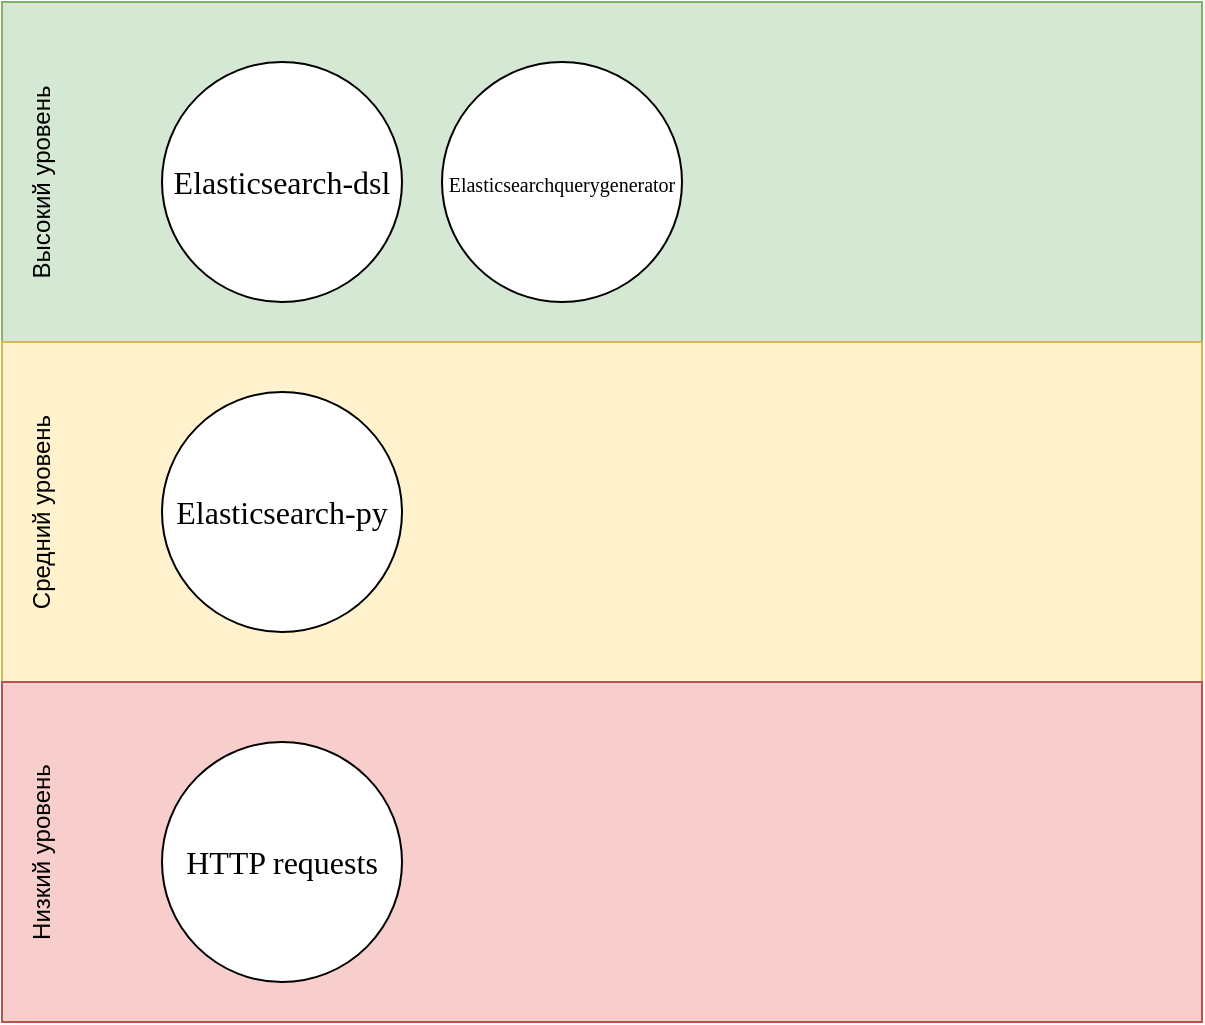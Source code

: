 <mxfile version="24.4.13" type="device">
  <diagram name="Страница — 1" id="yZozWYyuqssQquqbpveR">
    <mxGraphModel dx="954" dy="674" grid="1" gridSize="10" guides="1" tooltips="1" connect="1" arrows="1" fold="1" page="1" pageScale="1" pageWidth="827" pageHeight="1169" math="0" shadow="0">
      <root>
        <mxCell id="0" />
        <mxCell id="1" parent="0" />
        <mxCell id="6aC3iOeMLh546gNv-Glp-1" value="" style="rounded=0;whiteSpace=wrap;html=1;fillColor=#d5e8d4;strokeColor=#82b366;" vertex="1" parent="1">
          <mxGeometry width="600" height="170" as="geometry" />
        </mxCell>
        <mxCell id="6aC3iOeMLh546gNv-Glp-2" value="" style="rounded=0;whiteSpace=wrap;html=1;fillColor=#fff2cc;strokeColor=#d6b656;" vertex="1" parent="1">
          <mxGeometry y="170" width="600" height="170" as="geometry" />
        </mxCell>
        <mxCell id="6aC3iOeMLh546gNv-Glp-3" value="" style="rounded=0;whiteSpace=wrap;html=1;fillColor=#f8cecc;strokeColor=#b85450;" vertex="1" parent="1">
          <mxGeometry y="340" width="600" height="170" as="geometry" />
        </mxCell>
        <mxCell id="6aC3iOeMLh546gNv-Glp-5" value="Высокий уровень" style="text;html=1;align=center;verticalAlign=middle;whiteSpace=wrap;rounded=0;rotation=270;" vertex="1" parent="1">
          <mxGeometry x="-55" y="75" width="150" height="30" as="geometry" />
        </mxCell>
        <mxCell id="6aC3iOeMLh546gNv-Glp-6" value="Средний уровень&lt;span style=&quot;color: rgba(0, 0, 0, 0); font-family: monospace; font-size: 0px; text-align: start; text-wrap: nowrap;&quot;&gt;%3CmxGraphModel%3E%3Croot%3E%3CmxCell%20id%3D%220%22%2F%3E%3CmxCell%20id%3D%221%22%20parent%3D%220%22%2F%3E%3CmxCell%20id%3D%222%22%20value%3D%22%D0%92%D1%8B%D1%81%D0%BE%D0%BA%D0%B8%D0%B9%20%D1%83%D1%80%D0%BE%D0%B2%D0%B5%D0%BD%D1%8C%22%20style%3D%22text%3Bhtml%3D1%3Balign%3Dcenter%3BverticalAlign%3Dmiddle%3BwhiteSpace%3Dwrap%3Brounded%3D0%3Brotation%3D270%3B%22%20vertex%3D%221%22%20parent%3D%221%22%3E%3CmxGeometry%20x%3D%22-55%22%20y%3D%2275%22%20width%3D%22150%22%20height%3D%2230%22%20as%3D%22geometry%22%2F%3E%3C%2FmxCell%3E%3C%2Froot%3E%3C%2FmxGraphModel%3E&lt;/span&gt;" style="text;html=1;align=center;verticalAlign=middle;whiteSpace=wrap;rounded=0;rotation=270;" vertex="1" parent="1">
          <mxGeometry x="-55" y="240" width="150" height="30" as="geometry" />
        </mxCell>
        <mxCell id="6aC3iOeMLh546gNv-Glp-7" value="Низкий уровень&lt;span style=&quot;color: rgba(0, 0, 0, 0); font-family: monospace; font-size: 0px; text-align: start; text-wrap: nowrap;&quot;&gt;%3CmxGraphModel%3E%3Croot%3E%3CmxCell%20id%3D%220%22%2F%3E%3CmxCell%20id%3D%221%22%20parent%3D%220%22%2F%3E%3CmxCell%20id%3D%222%22%20value%3D%22%D0%92%D1%8B%D1%81%D0%BE%D0%BA%D0%B8%D0%B9%20%D1%83%D1%80%D0%BE%D0%B2%D0%B5%D0%BD%D1%8C%22%20style%3D%22text%3Bhtml%3D1%3Balign%3Dcenter%3BverticalAlign%3Dmiddle%3BwhiteSpace%3Dwrap%3Brounded%3D0%3Brotation%3D270%3B%22%20vertex%3D%221%22%20parent%3D%221%22%3E%3CmxGeometry%20x%3D%22-55%22%20y%3D%2275%22%20width%3D%22150%22%20height%3D%2230%22%20as%3D%22geometry%22%2F%3E%3C%2FmxCell%3E%3C%2Froot%3E%3C%2FmxGraphModel%3E&lt;/span&gt;" style="text;html=1;align=center;verticalAlign=middle;whiteSpace=wrap;rounded=0;rotation=270;" vertex="1" parent="1">
          <mxGeometry x="-55" y="410" width="150" height="30" as="geometry" />
        </mxCell>
        <mxCell id="6aC3iOeMLh546gNv-Glp-8" value="&lt;span style=&quot;text-align: start; font-size: 12pt; line-height: 18.4px; font-family: &amp;quot;Times New Roman&amp;quot;, serif;&quot; lang=&quot;EN-US&quot;&gt;E&lt;/span&gt;&lt;span style=&quot;text-align: start; font-size: 12pt; line-height: 18.4px; font-family: &amp;quot;Times New Roman&amp;quot;, serif;&quot;&gt;lasticsearch-dsl&lt;/span&gt;&lt;span style=&quot;font-size: medium; text-align: start;&quot;&gt;&lt;/span&gt;" style="ellipse;whiteSpace=wrap;html=1;aspect=fixed;" vertex="1" parent="1">
          <mxGeometry x="80" y="30" width="120" height="120" as="geometry" />
        </mxCell>
        <mxCell id="6aC3iOeMLh546gNv-Glp-14" value="&lt;span style=&quot;text-align: start; line-height: 18.4px; font-family: &amp;quot;Times New Roman&amp;quot;, serif;&quot; lang=&quot;EN-US&quot;&gt;&lt;font style=&quot;font-size: 10px;&quot;&gt;Elasticsearchquerygenerator&lt;/font&gt;&lt;/span&gt;&lt;span style=&quot;text-align: start; font-size: 12pt; line-height: 18.4px; font-family: &amp;quot;Times New Roman&amp;quot;, serif;&quot; lang=&quot;EN-US&quot;&gt;&lt;/span&gt;&lt;span style=&quot;font-size: medium; text-align: start;&quot;&gt;&lt;/span&gt;&lt;br&gt;&lt;span style=&quot;font-size: medium; text-align: start;&quot;&gt;&lt;/span&gt;" style="ellipse;whiteSpace=wrap;html=1;aspect=fixed;" vertex="1" parent="1">
          <mxGeometry x="220" y="30" width="120" height="120" as="geometry" />
        </mxCell>
        <mxCell id="6aC3iOeMLh546gNv-Glp-15" value="&lt;span style=&quot;text-align: start; font-size: 12pt; line-height: 18.4px; font-family: &amp;quot;Times New Roman&amp;quot;, serif;&quot; lang=&quot;EN-US&quot;&gt;E&lt;/span&gt;&lt;span style=&quot;text-align: start; font-size: 12pt; line-height: 18.4px; font-family: &amp;quot;Times New Roman&amp;quot;, serif;&quot;&gt;lasticsearch-py&lt;/span&gt;&lt;span style=&quot;font-size: medium; text-align: start;&quot;&gt;&lt;/span&gt;" style="ellipse;whiteSpace=wrap;html=1;aspect=fixed;" vertex="1" parent="1">
          <mxGeometry x="80" y="195" width="120" height="120" as="geometry" />
        </mxCell>
        <mxCell id="6aC3iOeMLh546gNv-Glp-16" value="&lt;div style=&quot;text-align: start;&quot;&gt;&lt;span style=&quot;background-color: initial; font-size: 16px;&quot;&gt;&lt;font face=&quot;Times New Roman, serif&quot;&gt;HTTP requests&lt;/font&gt;&lt;/span&gt;&lt;/div&gt;&lt;span style=&quot;font-size: medium; text-align: start;&quot;&gt;&lt;/span&gt;" style="ellipse;whiteSpace=wrap;html=1;aspect=fixed;" vertex="1" parent="1">
          <mxGeometry x="80" y="370" width="120" height="120" as="geometry" />
        </mxCell>
      </root>
    </mxGraphModel>
  </diagram>
</mxfile>
